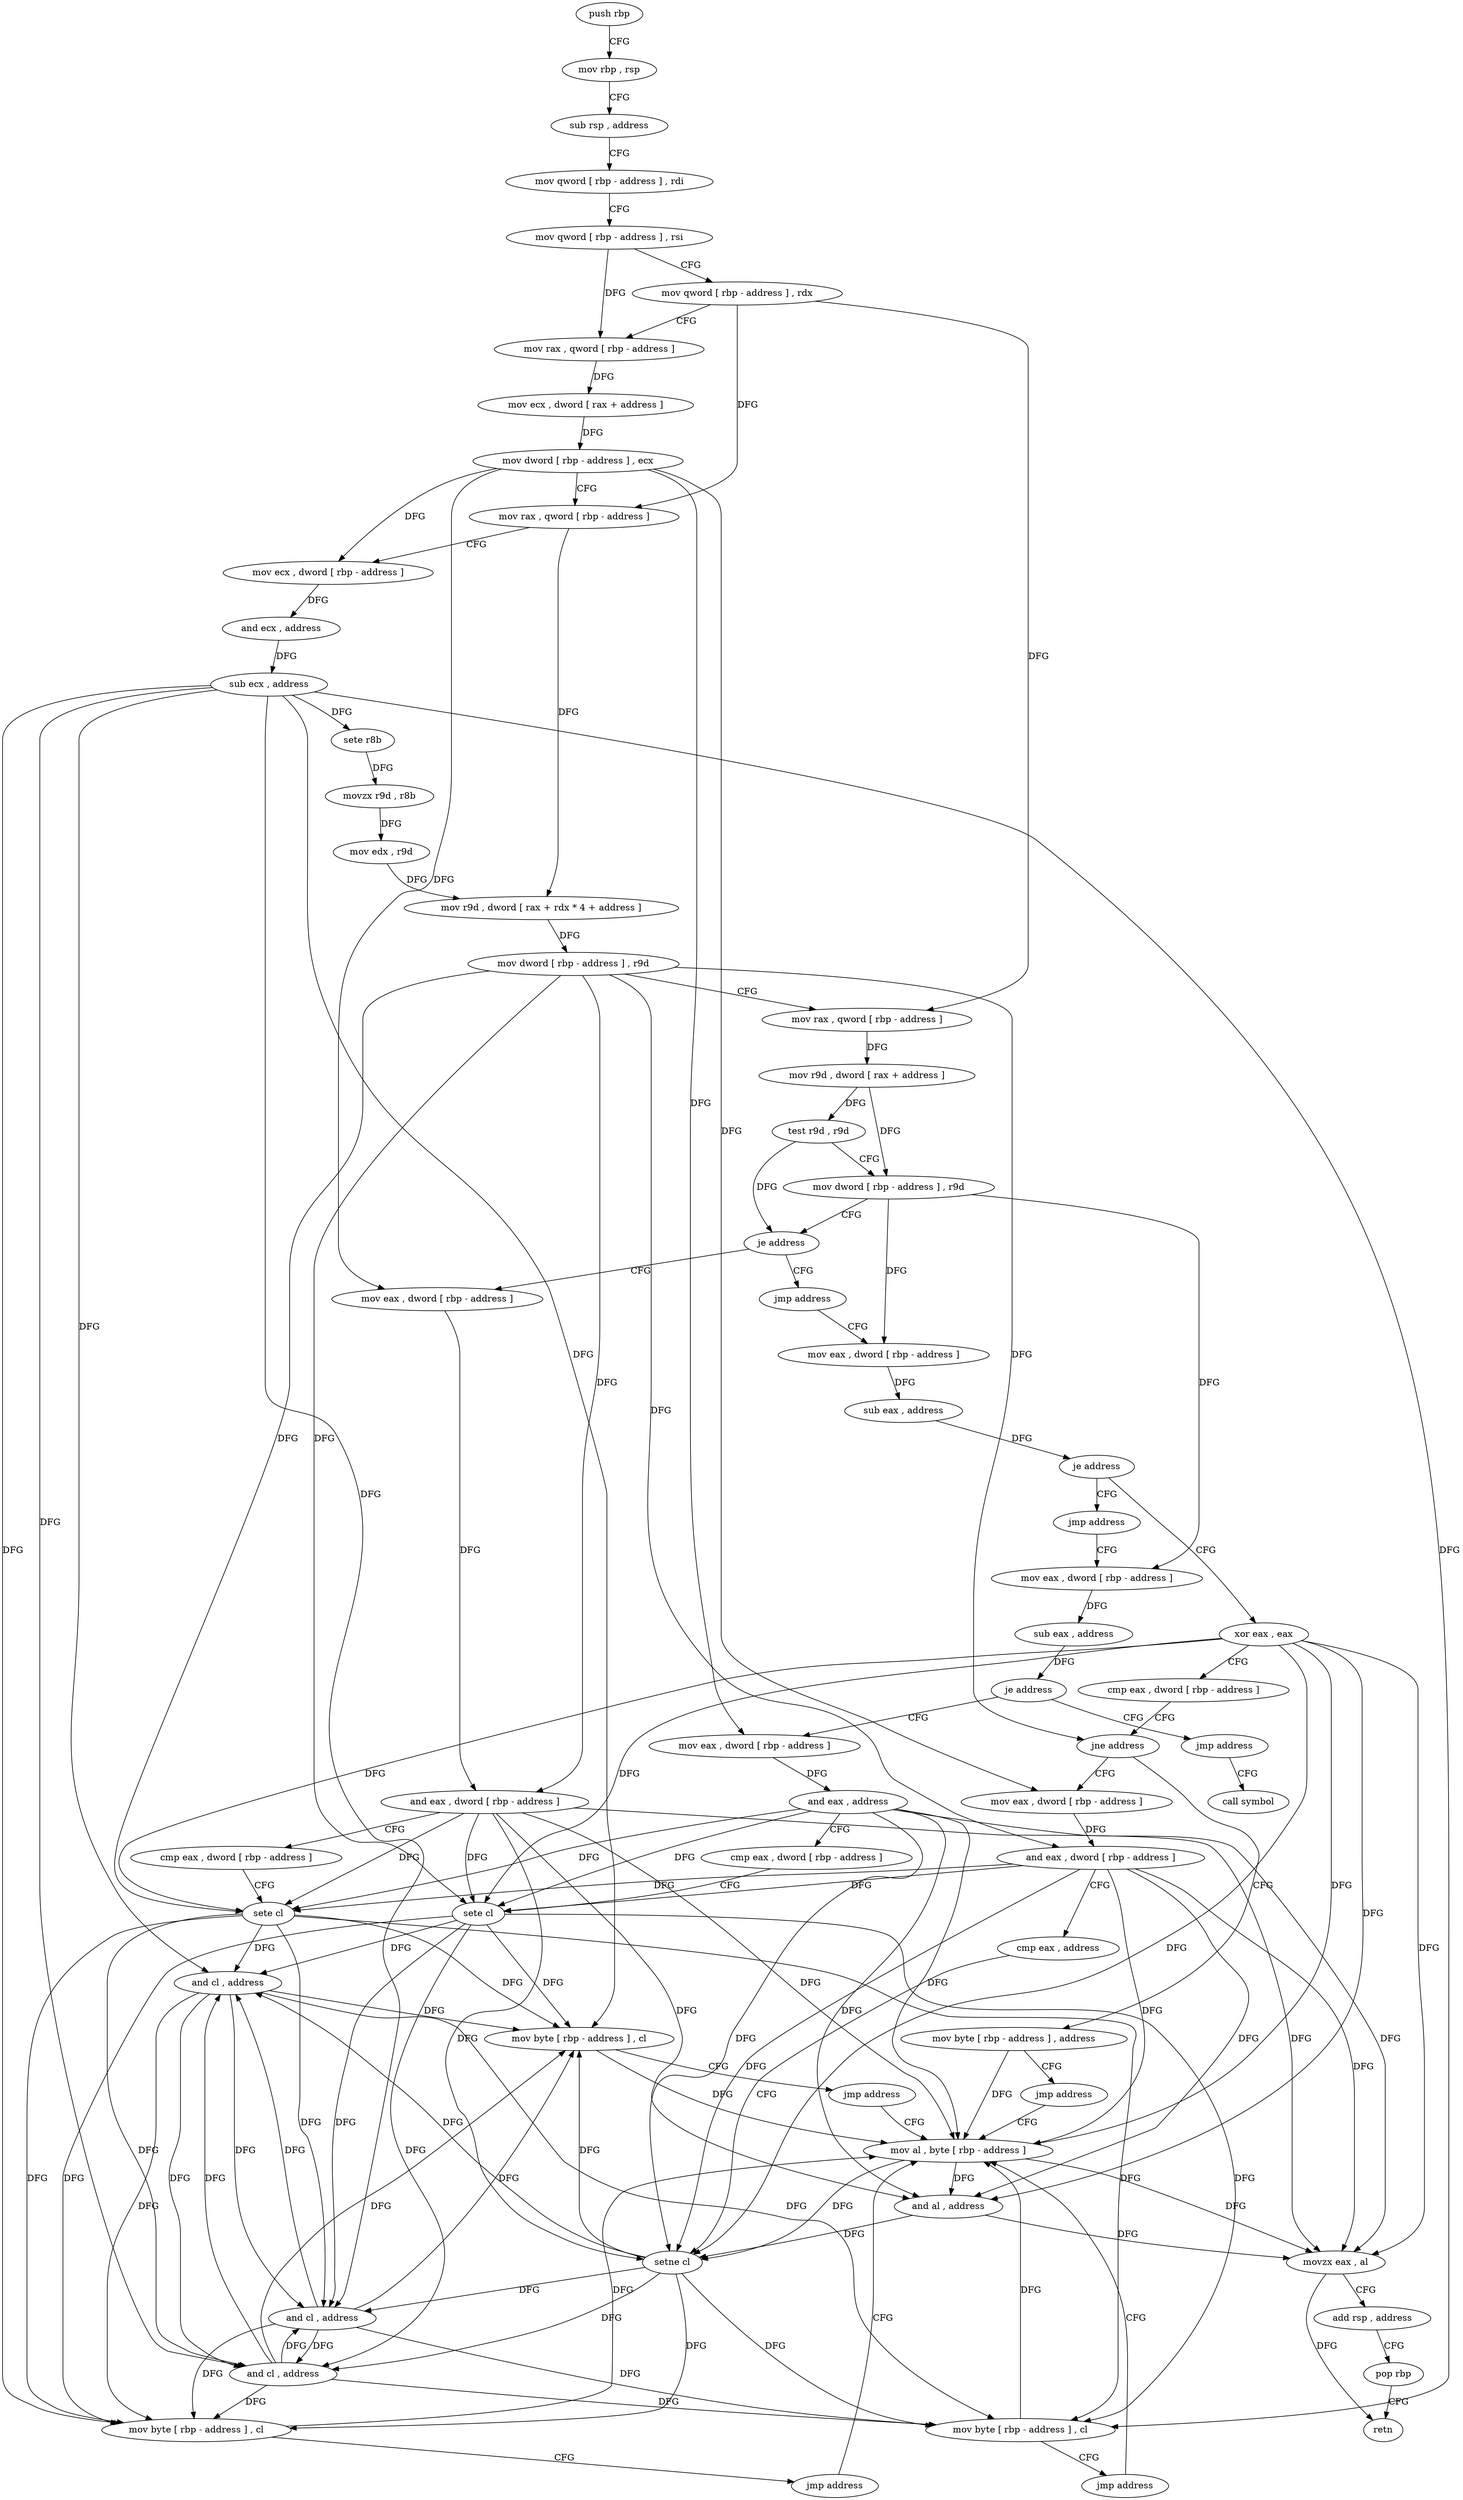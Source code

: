 digraph "func" {
"4219872" [label = "push rbp" ]
"4219873" [label = "mov rbp , rsp" ]
"4219876" [label = "sub rsp , address" ]
"4219880" [label = "mov qword [ rbp - address ] , rdi" ]
"4219884" [label = "mov qword [ rbp - address ] , rsi" ]
"4219888" [label = "mov qword [ rbp - address ] , rdx" ]
"4219892" [label = "mov rax , qword [ rbp - address ]" ]
"4219896" [label = "mov ecx , dword [ rax + address ]" ]
"4219899" [label = "mov dword [ rbp - address ] , ecx" ]
"4219902" [label = "mov rax , qword [ rbp - address ]" ]
"4219906" [label = "mov ecx , dword [ rbp - address ]" ]
"4219909" [label = "and ecx , address" ]
"4219915" [label = "sub ecx , address" ]
"4219921" [label = "sete r8b" ]
"4219925" [label = "movzx r9d , r8b" ]
"4219929" [label = "mov edx , r9d" ]
"4219932" [label = "mov r9d , dword [ rax + rdx * 4 + address ]" ]
"4219937" [label = "mov dword [ rbp - address ] , r9d" ]
"4219941" [label = "mov rax , qword [ rbp - address ]" ]
"4219945" [label = "mov r9d , dword [ rax + address ]" ]
"4219949" [label = "test r9d , r9d" ]
"4219952" [label = "mov dword [ rbp - address ] , r9d" ]
"4219956" [label = "je address" ]
"4220001" [label = "mov eax , dword [ rbp - address ]" ]
"4219962" [label = "jmp address" ]
"4220004" [label = "and eax , dword [ rbp - address ]" ]
"4220007" [label = "cmp eax , dword [ rbp - address ]" ]
"4220010" [label = "sete cl" ]
"4220013" [label = "and cl , address" ]
"4220016" [label = "mov byte [ rbp - address ] , cl" ]
"4220019" [label = "jmp address" ]
"4220097" [label = "mov al , byte [ rbp - address ]" ]
"4219967" [label = "mov eax , dword [ rbp - address ]" ]
"4220100" [label = "and al , address" ]
"4220102" [label = "movzx eax , al" ]
"4220105" [label = "add rsp , address" ]
"4220109" [label = "pop rbp" ]
"4220110" [label = "retn" ]
"4219970" [label = "sub eax , address" ]
"4219973" [label = "je address" ]
"4220024" [label = "xor eax , eax" ]
"4219979" [label = "jmp address" ]
"4220026" [label = "cmp eax , dword [ rbp - address ]" ]
"4220029" [label = "jne address" ]
"4220044" [label = "mov eax , dword [ rbp - address ]" ]
"4220035" [label = "mov byte [ rbp - address ] , address" ]
"4219984" [label = "mov eax , dword [ rbp - address ]" ]
"4220047" [label = "and eax , dword [ rbp - address ]" ]
"4220050" [label = "cmp eax , address" ]
"4220053" [label = "setne cl" ]
"4220056" [label = "and cl , address" ]
"4220059" [label = "mov byte [ rbp - address ] , cl" ]
"4220062" [label = "jmp address" ]
"4220039" [label = "jmp address" ]
"4219987" [label = "sub eax , address" ]
"4219990" [label = "je address" ]
"4220067" [label = "mov eax , dword [ rbp - address ]" ]
"4219996" [label = "jmp address" ]
"4220070" [label = "and eax , address" ]
"4220075" [label = "cmp eax , dword [ rbp - address ]" ]
"4220078" [label = "sete cl" ]
"4220081" [label = "and cl , address" ]
"4220084" [label = "mov byte [ rbp - address ] , cl" ]
"4220087" [label = "jmp address" ]
"4220092" [label = "call symbol" ]
"4219872" -> "4219873" [ label = "CFG" ]
"4219873" -> "4219876" [ label = "CFG" ]
"4219876" -> "4219880" [ label = "CFG" ]
"4219880" -> "4219884" [ label = "CFG" ]
"4219884" -> "4219888" [ label = "CFG" ]
"4219884" -> "4219892" [ label = "DFG" ]
"4219888" -> "4219892" [ label = "CFG" ]
"4219888" -> "4219902" [ label = "DFG" ]
"4219888" -> "4219941" [ label = "DFG" ]
"4219892" -> "4219896" [ label = "DFG" ]
"4219896" -> "4219899" [ label = "DFG" ]
"4219899" -> "4219902" [ label = "CFG" ]
"4219899" -> "4219906" [ label = "DFG" ]
"4219899" -> "4220001" [ label = "DFG" ]
"4219899" -> "4220044" [ label = "DFG" ]
"4219899" -> "4220067" [ label = "DFG" ]
"4219902" -> "4219906" [ label = "CFG" ]
"4219902" -> "4219932" [ label = "DFG" ]
"4219906" -> "4219909" [ label = "DFG" ]
"4219909" -> "4219915" [ label = "DFG" ]
"4219915" -> "4219921" [ label = "DFG" ]
"4219915" -> "4220013" [ label = "DFG" ]
"4219915" -> "4220016" [ label = "DFG" ]
"4219915" -> "4220056" [ label = "DFG" ]
"4219915" -> "4220059" [ label = "DFG" ]
"4219915" -> "4220081" [ label = "DFG" ]
"4219915" -> "4220084" [ label = "DFG" ]
"4219921" -> "4219925" [ label = "DFG" ]
"4219925" -> "4219929" [ label = "DFG" ]
"4219929" -> "4219932" [ label = "DFG" ]
"4219932" -> "4219937" [ label = "DFG" ]
"4219937" -> "4219941" [ label = "CFG" ]
"4219937" -> "4220004" [ label = "DFG" ]
"4219937" -> "4220010" [ label = "DFG" ]
"4219937" -> "4220029" [ label = "DFG" ]
"4219937" -> "4220047" [ label = "DFG" ]
"4219937" -> "4220078" [ label = "DFG" ]
"4219941" -> "4219945" [ label = "DFG" ]
"4219945" -> "4219949" [ label = "DFG" ]
"4219945" -> "4219952" [ label = "DFG" ]
"4219949" -> "4219952" [ label = "CFG" ]
"4219949" -> "4219956" [ label = "DFG" ]
"4219952" -> "4219956" [ label = "CFG" ]
"4219952" -> "4219967" [ label = "DFG" ]
"4219952" -> "4219984" [ label = "DFG" ]
"4219956" -> "4220001" [ label = "CFG" ]
"4219956" -> "4219962" [ label = "CFG" ]
"4220001" -> "4220004" [ label = "DFG" ]
"4219962" -> "4219967" [ label = "CFG" ]
"4220004" -> "4220007" [ label = "CFG" ]
"4220004" -> "4220010" [ label = "DFG" ]
"4220004" -> "4220097" [ label = "DFG" ]
"4220004" -> "4220100" [ label = "DFG" ]
"4220004" -> "4220102" [ label = "DFG" ]
"4220004" -> "4220053" [ label = "DFG" ]
"4220004" -> "4220078" [ label = "DFG" ]
"4220007" -> "4220010" [ label = "CFG" ]
"4220010" -> "4220013" [ label = "DFG" ]
"4220010" -> "4220016" [ label = "DFG" ]
"4220010" -> "4220056" [ label = "DFG" ]
"4220010" -> "4220059" [ label = "DFG" ]
"4220010" -> "4220081" [ label = "DFG" ]
"4220010" -> "4220084" [ label = "DFG" ]
"4220013" -> "4220016" [ label = "DFG" ]
"4220013" -> "4220056" [ label = "DFG" ]
"4220013" -> "4220059" [ label = "DFG" ]
"4220013" -> "4220081" [ label = "DFG" ]
"4220013" -> "4220084" [ label = "DFG" ]
"4220016" -> "4220019" [ label = "CFG" ]
"4220016" -> "4220097" [ label = "DFG" ]
"4220019" -> "4220097" [ label = "CFG" ]
"4220097" -> "4220100" [ label = "DFG" ]
"4220097" -> "4220102" [ label = "DFG" ]
"4220097" -> "4220053" [ label = "DFG" ]
"4219967" -> "4219970" [ label = "DFG" ]
"4220100" -> "4220102" [ label = "DFG" ]
"4220100" -> "4220053" [ label = "DFG" ]
"4220102" -> "4220105" [ label = "CFG" ]
"4220102" -> "4220110" [ label = "DFG" ]
"4220105" -> "4220109" [ label = "CFG" ]
"4220109" -> "4220110" [ label = "CFG" ]
"4219970" -> "4219973" [ label = "DFG" ]
"4219973" -> "4220024" [ label = "CFG" ]
"4219973" -> "4219979" [ label = "CFG" ]
"4220024" -> "4220026" [ label = "CFG" ]
"4220024" -> "4220100" [ label = "DFG" ]
"4220024" -> "4220102" [ label = "DFG" ]
"4220024" -> "4220010" [ label = "DFG" ]
"4220024" -> "4220097" [ label = "DFG" ]
"4220024" -> "4220053" [ label = "DFG" ]
"4220024" -> "4220078" [ label = "DFG" ]
"4219979" -> "4219984" [ label = "CFG" ]
"4220026" -> "4220029" [ label = "CFG" ]
"4220029" -> "4220044" [ label = "CFG" ]
"4220029" -> "4220035" [ label = "CFG" ]
"4220044" -> "4220047" [ label = "DFG" ]
"4220035" -> "4220039" [ label = "CFG" ]
"4220035" -> "4220097" [ label = "DFG" ]
"4219984" -> "4219987" [ label = "DFG" ]
"4220047" -> "4220050" [ label = "CFG" ]
"4220047" -> "4220100" [ label = "DFG" ]
"4220047" -> "4220102" [ label = "DFG" ]
"4220047" -> "4220010" [ label = "DFG" ]
"4220047" -> "4220097" [ label = "DFG" ]
"4220047" -> "4220053" [ label = "DFG" ]
"4220047" -> "4220078" [ label = "DFG" ]
"4220050" -> "4220053" [ label = "CFG" ]
"4220053" -> "4220056" [ label = "DFG" ]
"4220053" -> "4220013" [ label = "DFG" ]
"4220053" -> "4220016" [ label = "DFG" ]
"4220053" -> "4220059" [ label = "DFG" ]
"4220053" -> "4220081" [ label = "DFG" ]
"4220053" -> "4220084" [ label = "DFG" ]
"4220056" -> "4220059" [ label = "DFG" ]
"4220056" -> "4220013" [ label = "DFG" ]
"4220056" -> "4220016" [ label = "DFG" ]
"4220056" -> "4220081" [ label = "DFG" ]
"4220056" -> "4220084" [ label = "DFG" ]
"4220059" -> "4220062" [ label = "CFG" ]
"4220059" -> "4220097" [ label = "DFG" ]
"4220062" -> "4220097" [ label = "CFG" ]
"4220039" -> "4220097" [ label = "CFG" ]
"4219987" -> "4219990" [ label = "DFG" ]
"4219990" -> "4220067" [ label = "CFG" ]
"4219990" -> "4219996" [ label = "CFG" ]
"4220067" -> "4220070" [ label = "DFG" ]
"4219996" -> "4220092" [ label = "CFG" ]
"4220070" -> "4220075" [ label = "CFG" ]
"4220070" -> "4220100" [ label = "DFG" ]
"4220070" -> "4220102" [ label = "DFG" ]
"4220070" -> "4220053" [ label = "DFG" ]
"4220070" -> "4220010" [ label = "DFG" ]
"4220070" -> "4220097" [ label = "DFG" ]
"4220070" -> "4220078" [ label = "DFG" ]
"4220075" -> "4220078" [ label = "CFG" ]
"4220078" -> "4220081" [ label = "DFG" ]
"4220078" -> "4220013" [ label = "DFG" ]
"4220078" -> "4220016" [ label = "DFG" ]
"4220078" -> "4220056" [ label = "DFG" ]
"4220078" -> "4220059" [ label = "DFG" ]
"4220078" -> "4220084" [ label = "DFG" ]
"4220081" -> "4220084" [ label = "DFG" ]
"4220081" -> "4220013" [ label = "DFG" ]
"4220081" -> "4220016" [ label = "DFG" ]
"4220081" -> "4220056" [ label = "DFG" ]
"4220081" -> "4220059" [ label = "DFG" ]
"4220084" -> "4220087" [ label = "CFG" ]
"4220084" -> "4220097" [ label = "DFG" ]
"4220087" -> "4220097" [ label = "CFG" ]
}

